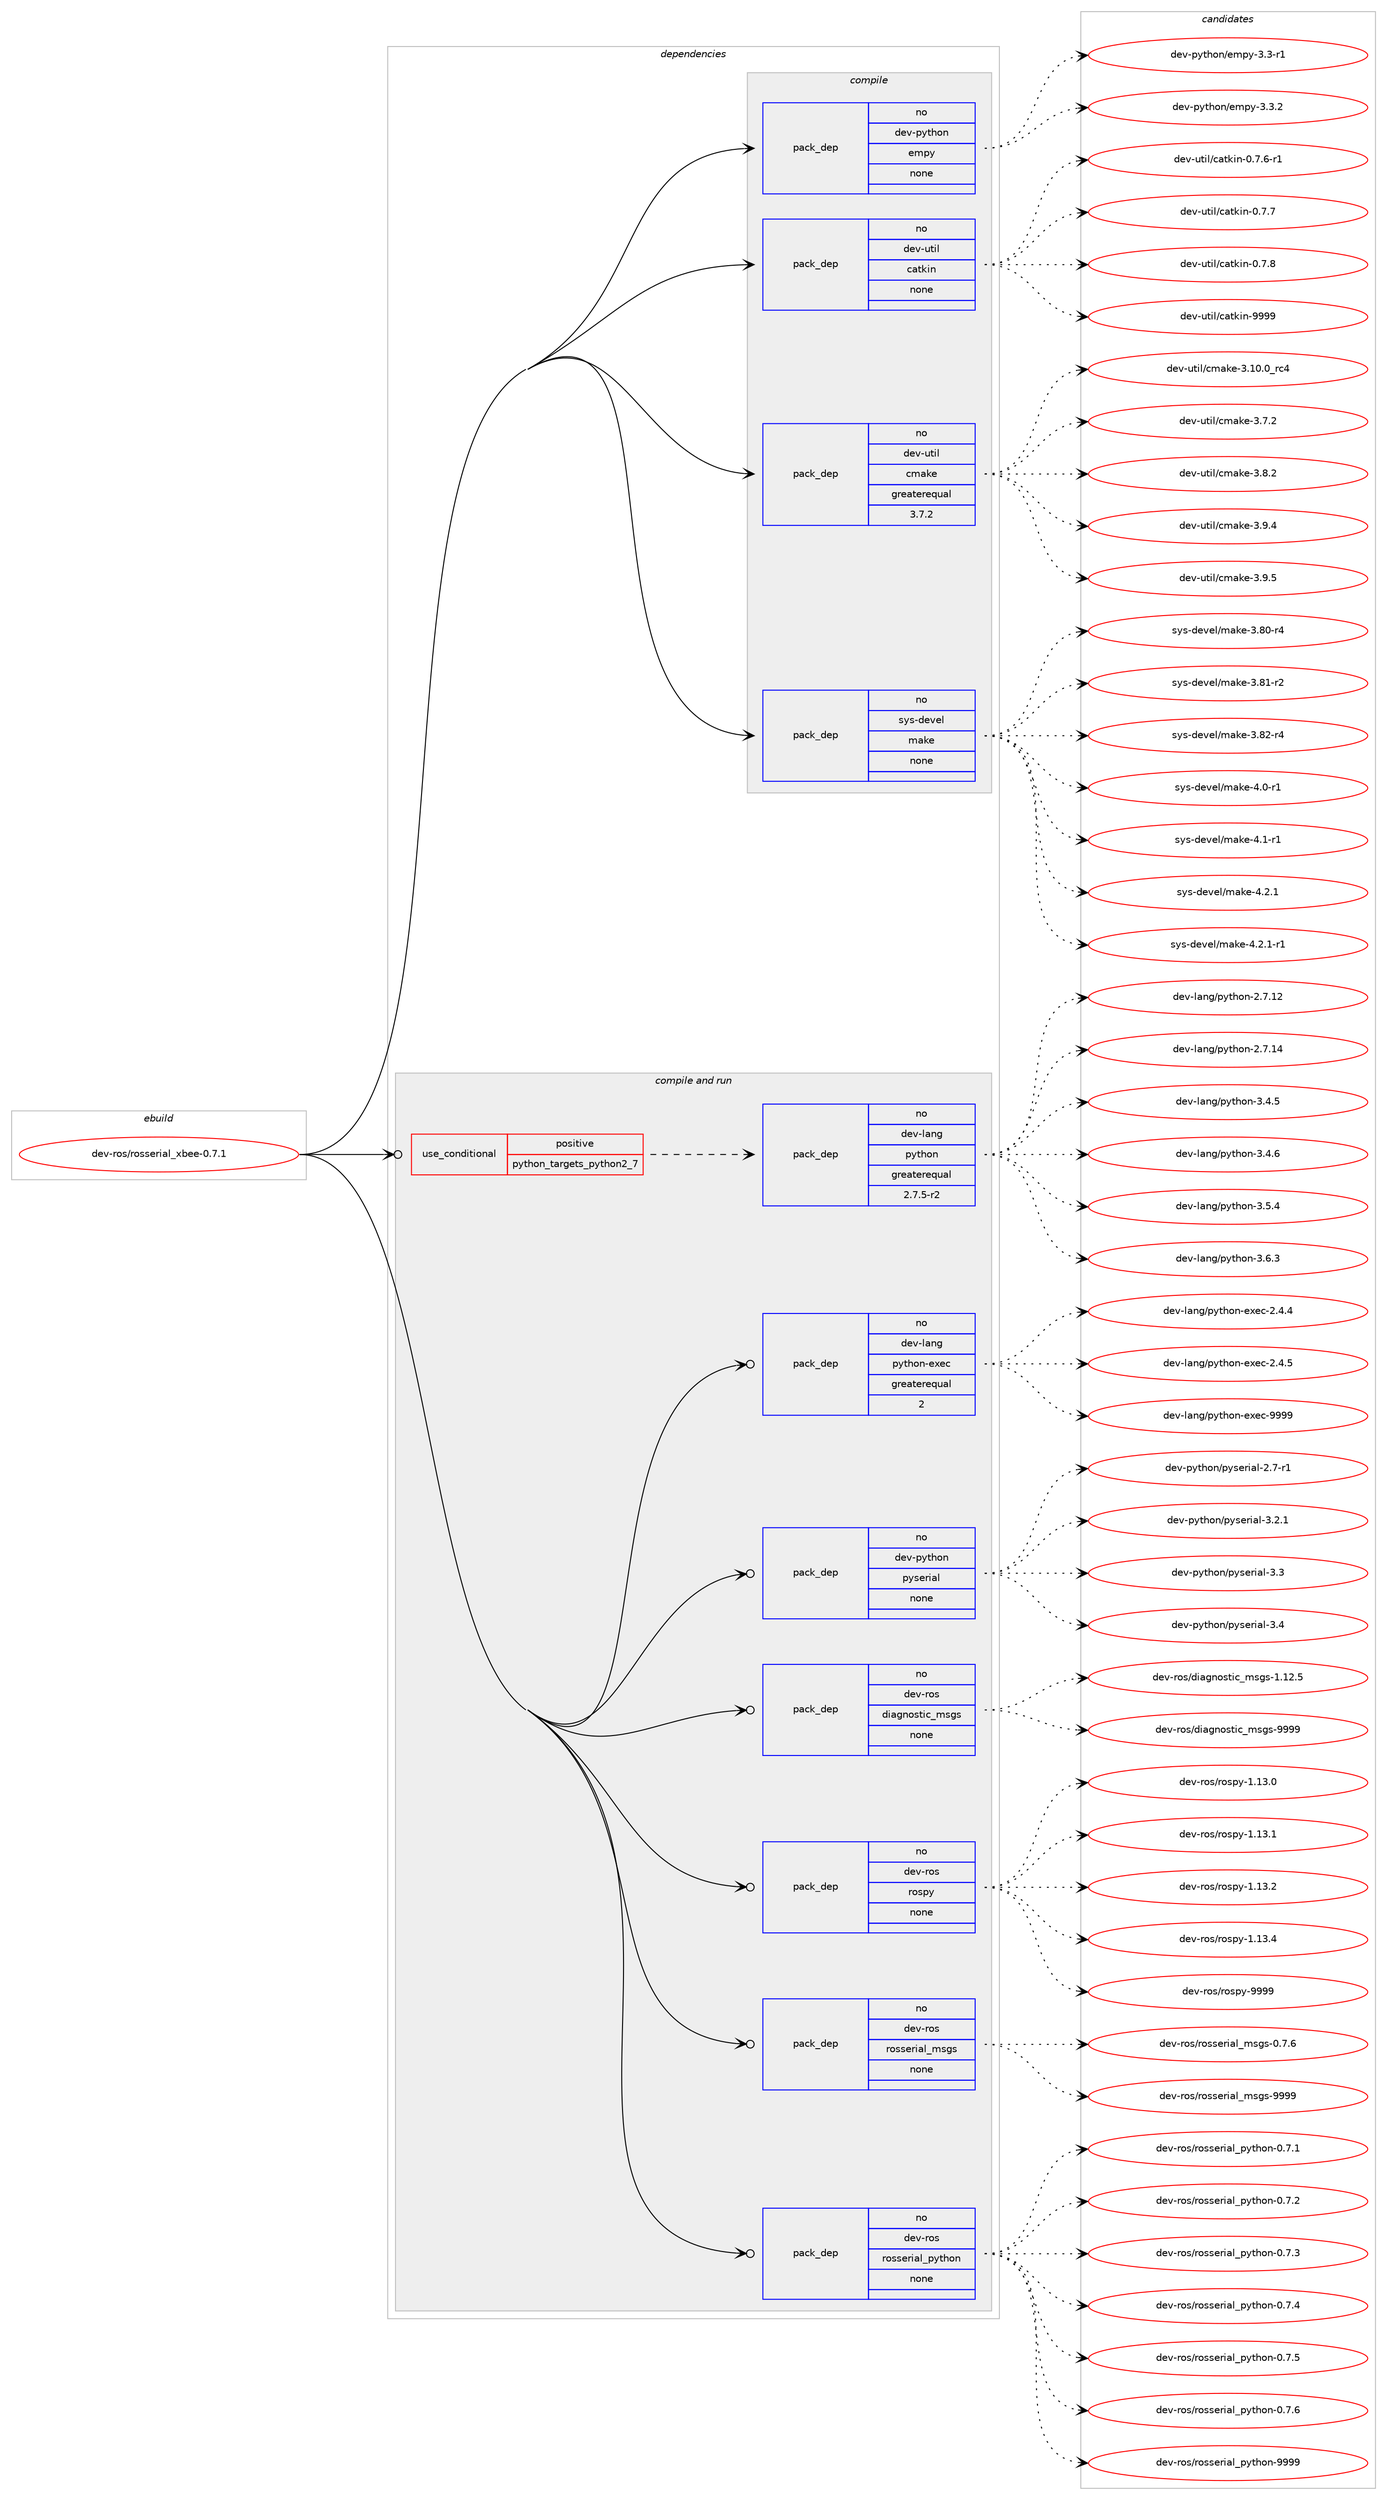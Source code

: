 digraph prolog {

# *************
# Graph options
# *************

newrank=true;
concentrate=true;
compound=true;
graph [rankdir=LR,fontname=Helvetica,fontsize=10,ranksep=1.5];#, ranksep=2.5, nodesep=0.2];
edge  [arrowhead=vee];
node  [fontname=Helvetica,fontsize=10];

# **********
# The ebuild
# **********

subgraph cluster_leftcol {
color=gray;
rank=same;
label=<<i>ebuild</i>>;
id [label="dev-ros/rosserial_xbee-0.7.1", color=red, width=4, href="../dev-ros/rosserial_xbee-0.7.1.svg"];
}

# ****************
# The dependencies
# ****************

subgraph cluster_midcol {
color=gray;
label=<<i>dependencies</i>>;
subgraph cluster_compile {
fillcolor="#eeeeee";
style=filled;
label=<<i>compile</i>>;
subgraph pack160780 {
dependency211714 [label=<<TABLE BORDER="0" CELLBORDER="1" CELLSPACING="0" CELLPADDING="4" WIDTH="220"><TR><TD ROWSPAN="6" CELLPADDING="30">pack_dep</TD></TR><TR><TD WIDTH="110">no</TD></TR><TR><TD>dev-python</TD></TR><TR><TD>empy</TD></TR><TR><TD>none</TD></TR><TR><TD></TD></TR></TABLE>>, shape=none, color=blue];
}
id:e -> dependency211714:w [weight=20,style="solid",arrowhead="vee"];
subgraph pack160781 {
dependency211715 [label=<<TABLE BORDER="0" CELLBORDER="1" CELLSPACING="0" CELLPADDING="4" WIDTH="220"><TR><TD ROWSPAN="6" CELLPADDING="30">pack_dep</TD></TR><TR><TD WIDTH="110">no</TD></TR><TR><TD>dev-util</TD></TR><TR><TD>catkin</TD></TR><TR><TD>none</TD></TR><TR><TD></TD></TR></TABLE>>, shape=none, color=blue];
}
id:e -> dependency211715:w [weight=20,style="solid",arrowhead="vee"];
subgraph pack160782 {
dependency211716 [label=<<TABLE BORDER="0" CELLBORDER="1" CELLSPACING="0" CELLPADDING="4" WIDTH="220"><TR><TD ROWSPAN="6" CELLPADDING="30">pack_dep</TD></TR><TR><TD WIDTH="110">no</TD></TR><TR><TD>dev-util</TD></TR><TR><TD>cmake</TD></TR><TR><TD>greaterequal</TD></TR><TR><TD>3.7.2</TD></TR></TABLE>>, shape=none, color=blue];
}
id:e -> dependency211716:w [weight=20,style="solid",arrowhead="vee"];
subgraph pack160783 {
dependency211717 [label=<<TABLE BORDER="0" CELLBORDER="1" CELLSPACING="0" CELLPADDING="4" WIDTH="220"><TR><TD ROWSPAN="6" CELLPADDING="30">pack_dep</TD></TR><TR><TD WIDTH="110">no</TD></TR><TR><TD>sys-devel</TD></TR><TR><TD>make</TD></TR><TR><TD>none</TD></TR><TR><TD></TD></TR></TABLE>>, shape=none, color=blue];
}
id:e -> dependency211717:w [weight=20,style="solid",arrowhead="vee"];
}
subgraph cluster_compileandrun {
fillcolor="#eeeeee";
style=filled;
label=<<i>compile and run</i>>;
subgraph cond46947 {
dependency211718 [label=<<TABLE BORDER="0" CELLBORDER="1" CELLSPACING="0" CELLPADDING="4"><TR><TD ROWSPAN="3" CELLPADDING="10">use_conditional</TD></TR><TR><TD>positive</TD></TR><TR><TD>python_targets_python2_7</TD></TR></TABLE>>, shape=none, color=red];
subgraph pack160784 {
dependency211719 [label=<<TABLE BORDER="0" CELLBORDER="1" CELLSPACING="0" CELLPADDING="4" WIDTH="220"><TR><TD ROWSPAN="6" CELLPADDING="30">pack_dep</TD></TR><TR><TD WIDTH="110">no</TD></TR><TR><TD>dev-lang</TD></TR><TR><TD>python</TD></TR><TR><TD>greaterequal</TD></TR><TR><TD>2.7.5-r2</TD></TR></TABLE>>, shape=none, color=blue];
}
dependency211718:e -> dependency211719:w [weight=20,style="dashed",arrowhead="vee"];
}
id:e -> dependency211718:w [weight=20,style="solid",arrowhead="odotvee"];
subgraph pack160785 {
dependency211720 [label=<<TABLE BORDER="0" CELLBORDER="1" CELLSPACING="0" CELLPADDING="4" WIDTH="220"><TR><TD ROWSPAN="6" CELLPADDING="30">pack_dep</TD></TR><TR><TD WIDTH="110">no</TD></TR><TR><TD>dev-lang</TD></TR><TR><TD>python-exec</TD></TR><TR><TD>greaterequal</TD></TR><TR><TD>2</TD></TR></TABLE>>, shape=none, color=blue];
}
id:e -> dependency211720:w [weight=20,style="solid",arrowhead="odotvee"];
subgraph pack160786 {
dependency211721 [label=<<TABLE BORDER="0" CELLBORDER="1" CELLSPACING="0" CELLPADDING="4" WIDTH="220"><TR><TD ROWSPAN="6" CELLPADDING="30">pack_dep</TD></TR><TR><TD WIDTH="110">no</TD></TR><TR><TD>dev-python</TD></TR><TR><TD>pyserial</TD></TR><TR><TD>none</TD></TR><TR><TD></TD></TR></TABLE>>, shape=none, color=blue];
}
id:e -> dependency211721:w [weight=20,style="solid",arrowhead="odotvee"];
subgraph pack160787 {
dependency211722 [label=<<TABLE BORDER="0" CELLBORDER="1" CELLSPACING="0" CELLPADDING="4" WIDTH="220"><TR><TD ROWSPAN="6" CELLPADDING="30">pack_dep</TD></TR><TR><TD WIDTH="110">no</TD></TR><TR><TD>dev-ros</TD></TR><TR><TD>diagnostic_msgs</TD></TR><TR><TD>none</TD></TR><TR><TD></TD></TR></TABLE>>, shape=none, color=blue];
}
id:e -> dependency211722:w [weight=20,style="solid",arrowhead="odotvee"];
subgraph pack160788 {
dependency211723 [label=<<TABLE BORDER="0" CELLBORDER="1" CELLSPACING="0" CELLPADDING="4" WIDTH="220"><TR><TD ROWSPAN="6" CELLPADDING="30">pack_dep</TD></TR><TR><TD WIDTH="110">no</TD></TR><TR><TD>dev-ros</TD></TR><TR><TD>rospy</TD></TR><TR><TD>none</TD></TR><TR><TD></TD></TR></TABLE>>, shape=none, color=blue];
}
id:e -> dependency211723:w [weight=20,style="solid",arrowhead="odotvee"];
subgraph pack160789 {
dependency211724 [label=<<TABLE BORDER="0" CELLBORDER="1" CELLSPACING="0" CELLPADDING="4" WIDTH="220"><TR><TD ROWSPAN="6" CELLPADDING="30">pack_dep</TD></TR><TR><TD WIDTH="110">no</TD></TR><TR><TD>dev-ros</TD></TR><TR><TD>rosserial_msgs</TD></TR><TR><TD>none</TD></TR><TR><TD></TD></TR></TABLE>>, shape=none, color=blue];
}
id:e -> dependency211724:w [weight=20,style="solid",arrowhead="odotvee"];
subgraph pack160790 {
dependency211725 [label=<<TABLE BORDER="0" CELLBORDER="1" CELLSPACING="0" CELLPADDING="4" WIDTH="220"><TR><TD ROWSPAN="6" CELLPADDING="30">pack_dep</TD></TR><TR><TD WIDTH="110">no</TD></TR><TR><TD>dev-ros</TD></TR><TR><TD>rosserial_python</TD></TR><TR><TD>none</TD></TR><TR><TD></TD></TR></TABLE>>, shape=none, color=blue];
}
id:e -> dependency211725:w [weight=20,style="solid",arrowhead="odotvee"];
}
subgraph cluster_run {
fillcolor="#eeeeee";
style=filled;
label=<<i>run</i>>;
}
}

# **************
# The candidates
# **************

subgraph cluster_choices {
rank=same;
color=gray;
label=<<i>candidates</i>>;

subgraph choice160780 {
color=black;
nodesep=1;
choice1001011184511212111610411111047101109112121455146514511449 [label="dev-python/empy-3.3-r1", color=red, width=4,href="../dev-python/empy-3.3-r1.svg"];
choice1001011184511212111610411111047101109112121455146514650 [label="dev-python/empy-3.3.2", color=red, width=4,href="../dev-python/empy-3.3.2.svg"];
dependency211714:e -> choice1001011184511212111610411111047101109112121455146514511449:w [style=dotted,weight="100"];
dependency211714:e -> choice1001011184511212111610411111047101109112121455146514650:w [style=dotted,weight="100"];
}
subgraph choice160781 {
color=black;
nodesep=1;
choice100101118451171161051084799971161071051104548465546544511449 [label="dev-util/catkin-0.7.6-r1", color=red, width=4,href="../dev-util/catkin-0.7.6-r1.svg"];
choice10010111845117116105108479997116107105110454846554655 [label="dev-util/catkin-0.7.7", color=red, width=4,href="../dev-util/catkin-0.7.7.svg"];
choice10010111845117116105108479997116107105110454846554656 [label="dev-util/catkin-0.7.8", color=red, width=4,href="../dev-util/catkin-0.7.8.svg"];
choice100101118451171161051084799971161071051104557575757 [label="dev-util/catkin-9999", color=red, width=4,href="../dev-util/catkin-9999.svg"];
dependency211715:e -> choice100101118451171161051084799971161071051104548465546544511449:w [style=dotted,weight="100"];
dependency211715:e -> choice10010111845117116105108479997116107105110454846554655:w [style=dotted,weight="100"];
dependency211715:e -> choice10010111845117116105108479997116107105110454846554656:w [style=dotted,weight="100"];
dependency211715:e -> choice100101118451171161051084799971161071051104557575757:w [style=dotted,weight="100"];
}
subgraph choice160782 {
color=black;
nodesep=1;
choice1001011184511711610510847991099710710145514649484648951149952 [label="dev-util/cmake-3.10.0_rc4", color=red, width=4,href="../dev-util/cmake-3.10.0_rc4.svg"];
choice10010111845117116105108479910997107101455146554650 [label="dev-util/cmake-3.7.2", color=red, width=4,href="../dev-util/cmake-3.7.2.svg"];
choice10010111845117116105108479910997107101455146564650 [label="dev-util/cmake-3.8.2", color=red, width=4,href="../dev-util/cmake-3.8.2.svg"];
choice10010111845117116105108479910997107101455146574652 [label="dev-util/cmake-3.9.4", color=red, width=4,href="../dev-util/cmake-3.9.4.svg"];
choice10010111845117116105108479910997107101455146574653 [label="dev-util/cmake-3.9.5", color=red, width=4,href="../dev-util/cmake-3.9.5.svg"];
dependency211716:e -> choice1001011184511711610510847991099710710145514649484648951149952:w [style=dotted,weight="100"];
dependency211716:e -> choice10010111845117116105108479910997107101455146554650:w [style=dotted,weight="100"];
dependency211716:e -> choice10010111845117116105108479910997107101455146564650:w [style=dotted,weight="100"];
dependency211716:e -> choice10010111845117116105108479910997107101455146574652:w [style=dotted,weight="100"];
dependency211716:e -> choice10010111845117116105108479910997107101455146574653:w [style=dotted,weight="100"];
}
subgraph choice160783 {
color=black;
nodesep=1;
choice11512111545100101118101108471099710710145514656484511452 [label="sys-devel/make-3.80-r4", color=red, width=4,href="../sys-devel/make-3.80-r4.svg"];
choice11512111545100101118101108471099710710145514656494511450 [label="sys-devel/make-3.81-r2", color=red, width=4,href="../sys-devel/make-3.81-r2.svg"];
choice11512111545100101118101108471099710710145514656504511452 [label="sys-devel/make-3.82-r4", color=red, width=4,href="../sys-devel/make-3.82-r4.svg"];
choice115121115451001011181011084710997107101455246484511449 [label="sys-devel/make-4.0-r1", color=red, width=4,href="../sys-devel/make-4.0-r1.svg"];
choice115121115451001011181011084710997107101455246494511449 [label="sys-devel/make-4.1-r1", color=red, width=4,href="../sys-devel/make-4.1-r1.svg"];
choice115121115451001011181011084710997107101455246504649 [label="sys-devel/make-4.2.1", color=red, width=4,href="../sys-devel/make-4.2.1.svg"];
choice1151211154510010111810110847109971071014552465046494511449 [label="sys-devel/make-4.2.1-r1", color=red, width=4,href="../sys-devel/make-4.2.1-r1.svg"];
dependency211717:e -> choice11512111545100101118101108471099710710145514656484511452:w [style=dotted,weight="100"];
dependency211717:e -> choice11512111545100101118101108471099710710145514656494511450:w [style=dotted,weight="100"];
dependency211717:e -> choice11512111545100101118101108471099710710145514656504511452:w [style=dotted,weight="100"];
dependency211717:e -> choice115121115451001011181011084710997107101455246484511449:w [style=dotted,weight="100"];
dependency211717:e -> choice115121115451001011181011084710997107101455246494511449:w [style=dotted,weight="100"];
dependency211717:e -> choice115121115451001011181011084710997107101455246504649:w [style=dotted,weight="100"];
dependency211717:e -> choice1151211154510010111810110847109971071014552465046494511449:w [style=dotted,weight="100"];
}
subgraph choice160784 {
color=black;
nodesep=1;
choice10010111845108971101034711212111610411111045504655464950 [label="dev-lang/python-2.7.12", color=red, width=4,href="../dev-lang/python-2.7.12.svg"];
choice10010111845108971101034711212111610411111045504655464952 [label="dev-lang/python-2.7.14", color=red, width=4,href="../dev-lang/python-2.7.14.svg"];
choice100101118451089711010347112121116104111110455146524653 [label="dev-lang/python-3.4.5", color=red, width=4,href="../dev-lang/python-3.4.5.svg"];
choice100101118451089711010347112121116104111110455146524654 [label="dev-lang/python-3.4.6", color=red, width=4,href="../dev-lang/python-3.4.6.svg"];
choice100101118451089711010347112121116104111110455146534652 [label="dev-lang/python-3.5.4", color=red, width=4,href="../dev-lang/python-3.5.4.svg"];
choice100101118451089711010347112121116104111110455146544651 [label="dev-lang/python-3.6.3", color=red, width=4,href="../dev-lang/python-3.6.3.svg"];
dependency211719:e -> choice10010111845108971101034711212111610411111045504655464950:w [style=dotted,weight="100"];
dependency211719:e -> choice10010111845108971101034711212111610411111045504655464952:w [style=dotted,weight="100"];
dependency211719:e -> choice100101118451089711010347112121116104111110455146524653:w [style=dotted,weight="100"];
dependency211719:e -> choice100101118451089711010347112121116104111110455146524654:w [style=dotted,weight="100"];
dependency211719:e -> choice100101118451089711010347112121116104111110455146534652:w [style=dotted,weight="100"];
dependency211719:e -> choice100101118451089711010347112121116104111110455146544651:w [style=dotted,weight="100"];
}
subgraph choice160785 {
color=black;
nodesep=1;
choice1001011184510897110103471121211161041111104510112010199455046524652 [label="dev-lang/python-exec-2.4.4", color=red, width=4,href="../dev-lang/python-exec-2.4.4.svg"];
choice1001011184510897110103471121211161041111104510112010199455046524653 [label="dev-lang/python-exec-2.4.5", color=red, width=4,href="../dev-lang/python-exec-2.4.5.svg"];
choice10010111845108971101034711212111610411111045101120101994557575757 [label="dev-lang/python-exec-9999", color=red, width=4,href="../dev-lang/python-exec-9999.svg"];
dependency211720:e -> choice1001011184510897110103471121211161041111104510112010199455046524652:w [style=dotted,weight="100"];
dependency211720:e -> choice1001011184510897110103471121211161041111104510112010199455046524653:w [style=dotted,weight="100"];
dependency211720:e -> choice10010111845108971101034711212111610411111045101120101994557575757:w [style=dotted,weight="100"];
}
subgraph choice160786 {
color=black;
nodesep=1;
choice100101118451121211161041111104711212111510111410597108455046554511449 [label="dev-python/pyserial-2.7-r1", color=red, width=4,href="../dev-python/pyserial-2.7-r1.svg"];
choice100101118451121211161041111104711212111510111410597108455146504649 [label="dev-python/pyserial-3.2.1", color=red, width=4,href="../dev-python/pyserial-3.2.1.svg"];
choice10010111845112121116104111110471121211151011141059710845514651 [label="dev-python/pyserial-3.3", color=red, width=4,href="../dev-python/pyserial-3.3.svg"];
choice10010111845112121116104111110471121211151011141059710845514652 [label="dev-python/pyserial-3.4", color=red, width=4,href="../dev-python/pyserial-3.4.svg"];
dependency211721:e -> choice100101118451121211161041111104711212111510111410597108455046554511449:w [style=dotted,weight="100"];
dependency211721:e -> choice100101118451121211161041111104711212111510111410597108455146504649:w [style=dotted,weight="100"];
dependency211721:e -> choice10010111845112121116104111110471121211151011141059710845514651:w [style=dotted,weight="100"];
dependency211721:e -> choice10010111845112121116104111110471121211151011141059710845514652:w [style=dotted,weight="100"];
}
subgraph choice160787 {
color=black;
nodesep=1;
choice100101118451141111154710010597103110111115116105999510911510311545494649504653 [label="dev-ros/diagnostic_msgs-1.12.5", color=red, width=4,href="../dev-ros/diagnostic_msgs-1.12.5.svg"];
choice10010111845114111115471001059710311011111511610599951091151031154557575757 [label="dev-ros/diagnostic_msgs-9999", color=red, width=4,href="../dev-ros/diagnostic_msgs-9999.svg"];
dependency211722:e -> choice100101118451141111154710010597103110111115116105999510911510311545494649504653:w [style=dotted,weight="100"];
dependency211722:e -> choice10010111845114111115471001059710311011111511610599951091151031154557575757:w [style=dotted,weight="100"];
}
subgraph choice160788 {
color=black;
nodesep=1;
choice100101118451141111154711411111511212145494649514648 [label="dev-ros/rospy-1.13.0", color=red, width=4,href="../dev-ros/rospy-1.13.0.svg"];
choice100101118451141111154711411111511212145494649514649 [label="dev-ros/rospy-1.13.1", color=red, width=4,href="../dev-ros/rospy-1.13.1.svg"];
choice100101118451141111154711411111511212145494649514650 [label="dev-ros/rospy-1.13.2", color=red, width=4,href="../dev-ros/rospy-1.13.2.svg"];
choice100101118451141111154711411111511212145494649514652 [label="dev-ros/rospy-1.13.4", color=red, width=4,href="../dev-ros/rospy-1.13.4.svg"];
choice10010111845114111115471141111151121214557575757 [label="dev-ros/rospy-9999", color=red, width=4,href="../dev-ros/rospy-9999.svg"];
dependency211723:e -> choice100101118451141111154711411111511212145494649514648:w [style=dotted,weight="100"];
dependency211723:e -> choice100101118451141111154711411111511212145494649514649:w [style=dotted,weight="100"];
dependency211723:e -> choice100101118451141111154711411111511212145494649514650:w [style=dotted,weight="100"];
dependency211723:e -> choice100101118451141111154711411111511212145494649514652:w [style=dotted,weight="100"];
dependency211723:e -> choice10010111845114111115471141111151121214557575757:w [style=dotted,weight="100"];
}
subgraph choice160789 {
color=black;
nodesep=1;
choice10010111845114111115471141111151151011141059710895109115103115454846554654 [label="dev-ros/rosserial_msgs-0.7.6", color=red, width=4,href="../dev-ros/rosserial_msgs-0.7.6.svg"];
choice100101118451141111154711411111511510111410597108951091151031154557575757 [label="dev-ros/rosserial_msgs-9999", color=red, width=4,href="../dev-ros/rosserial_msgs-9999.svg"];
dependency211724:e -> choice10010111845114111115471141111151151011141059710895109115103115454846554654:w [style=dotted,weight="100"];
dependency211724:e -> choice100101118451141111154711411111511510111410597108951091151031154557575757:w [style=dotted,weight="100"];
}
subgraph choice160790 {
color=black;
nodesep=1;
choice10010111845114111115471141111151151011141059710895112121116104111110454846554649 [label="dev-ros/rosserial_python-0.7.1", color=red, width=4,href="../dev-ros/rosserial_python-0.7.1.svg"];
choice10010111845114111115471141111151151011141059710895112121116104111110454846554650 [label="dev-ros/rosserial_python-0.7.2", color=red, width=4,href="../dev-ros/rosserial_python-0.7.2.svg"];
choice10010111845114111115471141111151151011141059710895112121116104111110454846554651 [label="dev-ros/rosserial_python-0.7.3", color=red, width=4,href="../dev-ros/rosserial_python-0.7.3.svg"];
choice10010111845114111115471141111151151011141059710895112121116104111110454846554652 [label="dev-ros/rosserial_python-0.7.4", color=red, width=4,href="../dev-ros/rosserial_python-0.7.4.svg"];
choice10010111845114111115471141111151151011141059710895112121116104111110454846554653 [label="dev-ros/rosserial_python-0.7.5", color=red, width=4,href="../dev-ros/rosserial_python-0.7.5.svg"];
choice10010111845114111115471141111151151011141059710895112121116104111110454846554654 [label="dev-ros/rosserial_python-0.7.6", color=red, width=4,href="../dev-ros/rosserial_python-0.7.6.svg"];
choice100101118451141111154711411111511510111410597108951121211161041111104557575757 [label="dev-ros/rosserial_python-9999", color=red, width=4,href="../dev-ros/rosserial_python-9999.svg"];
dependency211725:e -> choice10010111845114111115471141111151151011141059710895112121116104111110454846554649:w [style=dotted,weight="100"];
dependency211725:e -> choice10010111845114111115471141111151151011141059710895112121116104111110454846554650:w [style=dotted,weight="100"];
dependency211725:e -> choice10010111845114111115471141111151151011141059710895112121116104111110454846554651:w [style=dotted,weight="100"];
dependency211725:e -> choice10010111845114111115471141111151151011141059710895112121116104111110454846554652:w [style=dotted,weight="100"];
dependency211725:e -> choice10010111845114111115471141111151151011141059710895112121116104111110454846554653:w [style=dotted,weight="100"];
dependency211725:e -> choice10010111845114111115471141111151151011141059710895112121116104111110454846554654:w [style=dotted,weight="100"];
dependency211725:e -> choice100101118451141111154711411111511510111410597108951121211161041111104557575757:w [style=dotted,weight="100"];
}
}

}
